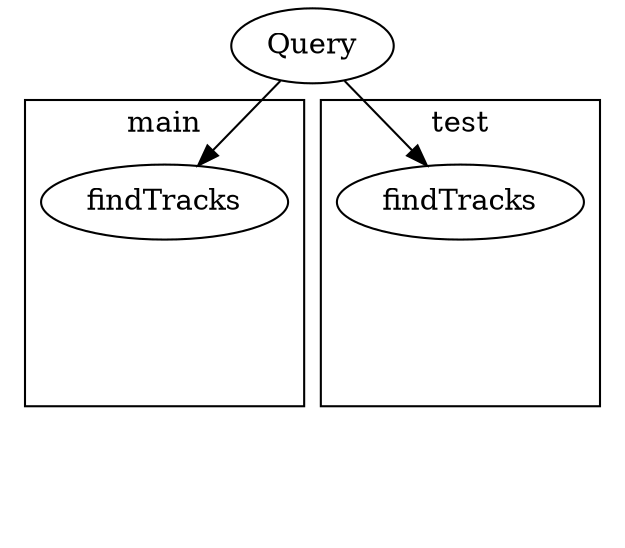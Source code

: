 digraph {
    subgraph cluster_0 {
        label=main
        class="rounded"

        System[label="findTracks"]
        Result[label="Results" style=invis]
    }

    subgraph cluster_1 {
        class="rounded"
        label=test

        System2[label="findTracks"]
        Result2[label="Results" style=invis]
    }

    Input[label=Query]
    Relation[label="≠" style=invis]

    Input -> System
    Input -> System2
    System -> Result[style=invis]
    System2 -> Result2[style=invis]

    Result -> Relation[style=invis]
    Result2 -> Relation[style=invis]

}

